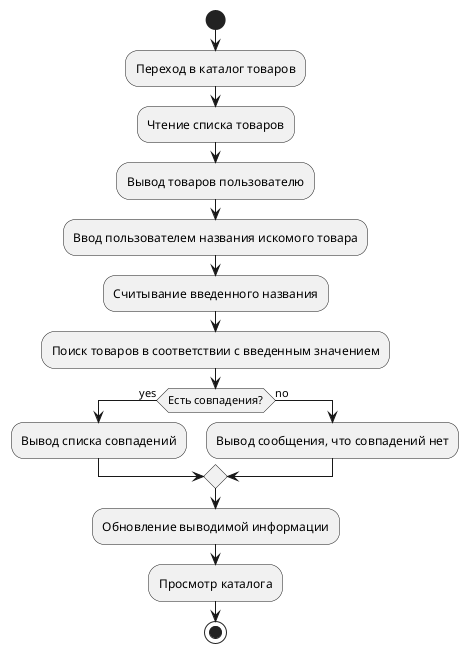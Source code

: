 @startuml
'https://plantuml.com/activity-diagram-beta

start
:Переход в каталог товаров;
:Чтение списка товаров;
:Вывод товаров пользователю;
:Ввод пользователем названия искомого товара;
:Считывание введенного названия;
:Поиск товаров в соответствии с введенным значением;
if (Есть совпадения?) is (yes) then
  :Вывод списка совпадений;
else (no)
  :Вывод сообщения, что совпадений нет;
endif
:Обновление выводимой информации;
:Просмотр каталога;
stop
@enduml
